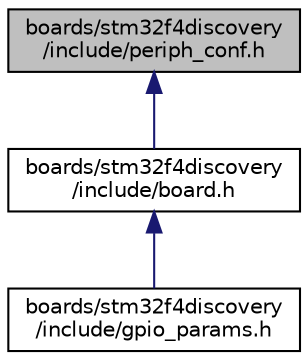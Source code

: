 digraph "boards/stm32f4discovery/include/periph_conf.h"
{
 // LATEX_PDF_SIZE
  edge [fontname="Helvetica",fontsize="10",labelfontname="Helvetica",labelfontsize="10"];
  node [fontname="Helvetica",fontsize="10",shape=record];
  Node1 [label="boards/stm32f4discovery\l/include/periph_conf.h",height=0.2,width=0.4,color="black", fillcolor="grey75", style="filled", fontcolor="black",tooltip=" "];
  Node1 -> Node2 [dir="back",color="midnightblue",fontsize="10",style="solid",fontname="Helvetica"];
  Node2 [label="boards/stm32f4discovery\l/include/board.h",height=0.2,width=0.4,color="black", fillcolor="white", style="filled",URL="$stm32f4discovery_2include_2board_8h.html",tooltip="Board specific definitions for the STM32F4Discovery evaluation board."];
  Node2 -> Node3 [dir="back",color="midnightblue",fontsize="10",style="solid",fontname="Helvetica"];
  Node3 [label="boards/stm32f4discovery\l/include/gpio_params.h",height=0.2,width=0.4,color="black", fillcolor="white", style="filled",URL="$stm32f4discovery_2include_2gpio__params_8h.html",tooltip="Board specific configuration of direct mapped GPIOs."];
}
